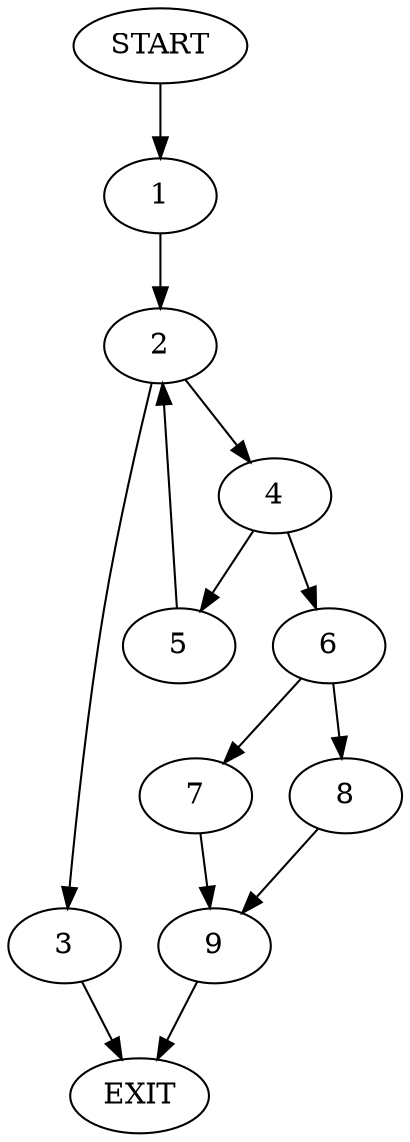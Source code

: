 digraph {
0 [label="START"]
10 [label="EXIT"]
0 -> 1
1 -> 2
2 -> 3
2 -> 4
3 -> 10
4 -> 5
4 -> 6
5 -> 2
6 -> 7
6 -> 8
7 -> 9
8 -> 9
9 -> 10
}
